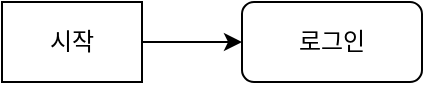 <mxfile version="20.4.1" type="github">
  <diagram id="_2OJ0bwV5LaCm1acZaBd" name="페이지-1">
    <mxGraphModel dx="1163" dy="752" grid="1" gridSize="10" guides="1" tooltips="1" connect="1" arrows="1" fold="1" page="1" pageScale="1" pageWidth="827" pageHeight="1169" math="0" shadow="0">
      <root>
        <mxCell id="0" />
        <mxCell id="1" parent="0" />
        <mxCell id="EMu7VeOU3x1PXS24ighS-1" value="시작" style="rounded=0;whiteSpace=wrap;html=1;" vertex="1" parent="1">
          <mxGeometry x="70" y="230" width="70" height="40" as="geometry" />
        </mxCell>
        <mxCell id="EMu7VeOU3x1PXS24ighS-2" value="로그인" style="rounded=1;whiteSpace=wrap;html=1;" vertex="1" parent="1">
          <mxGeometry x="190" y="230" width="90" height="40" as="geometry" />
        </mxCell>
        <mxCell id="EMu7VeOU3x1PXS24ighS-3" value="" style="endArrow=classic;html=1;rounded=0;exitX=1;exitY=0.5;exitDx=0;exitDy=0;entryX=0;entryY=0.5;entryDx=0;entryDy=0;" edge="1" parent="1" source="EMu7VeOU3x1PXS24ighS-1" target="EMu7VeOU3x1PXS24ighS-2">
          <mxGeometry width="50" height="50" relative="1" as="geometry">
            <mxPoint x="390" y="410" as="sourcePoint" />
            <mxPoint x="440" y="360" as="targetPoint" />
          </mxGeometry>
        </mxCell>
      </root>
    </mxGraphModel>
  </diagram>
</mxfile>
